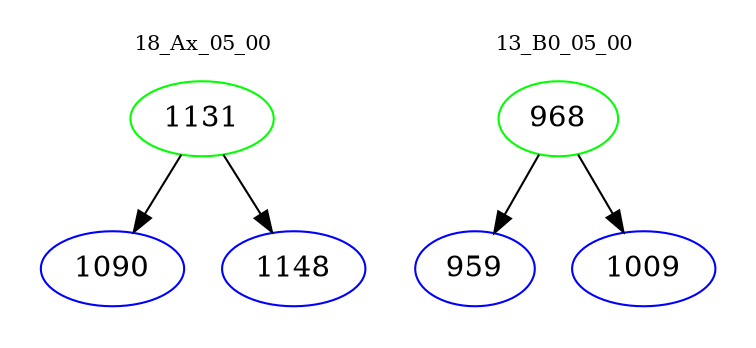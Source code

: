 digraph{
subgraph cluster_0 {
color = white
label = "18_Ax_05_00";
fontsize=10;
T0_1131 [label="1131", color="green"]
T0_1131 -> T0_1090 [color="black"]
T0_1090 [label="1090", color="blue"]
T0_1131 -> T0_1148 [color="black"]
T0_1148 [label="1148", color="blue"]
}
subgraph cluster_1 {
color = white
label = "13_B0_05_00";
fontsize=10;
T1_968 [label="968", color="green"]
T1_968 -> T1_959 [color="black"]
T1_959 [label="959", color="blue"]
T1_968 -> T1_1009 [color="black"]
T1_1009 [label="1009", color="blue"]
}
}
